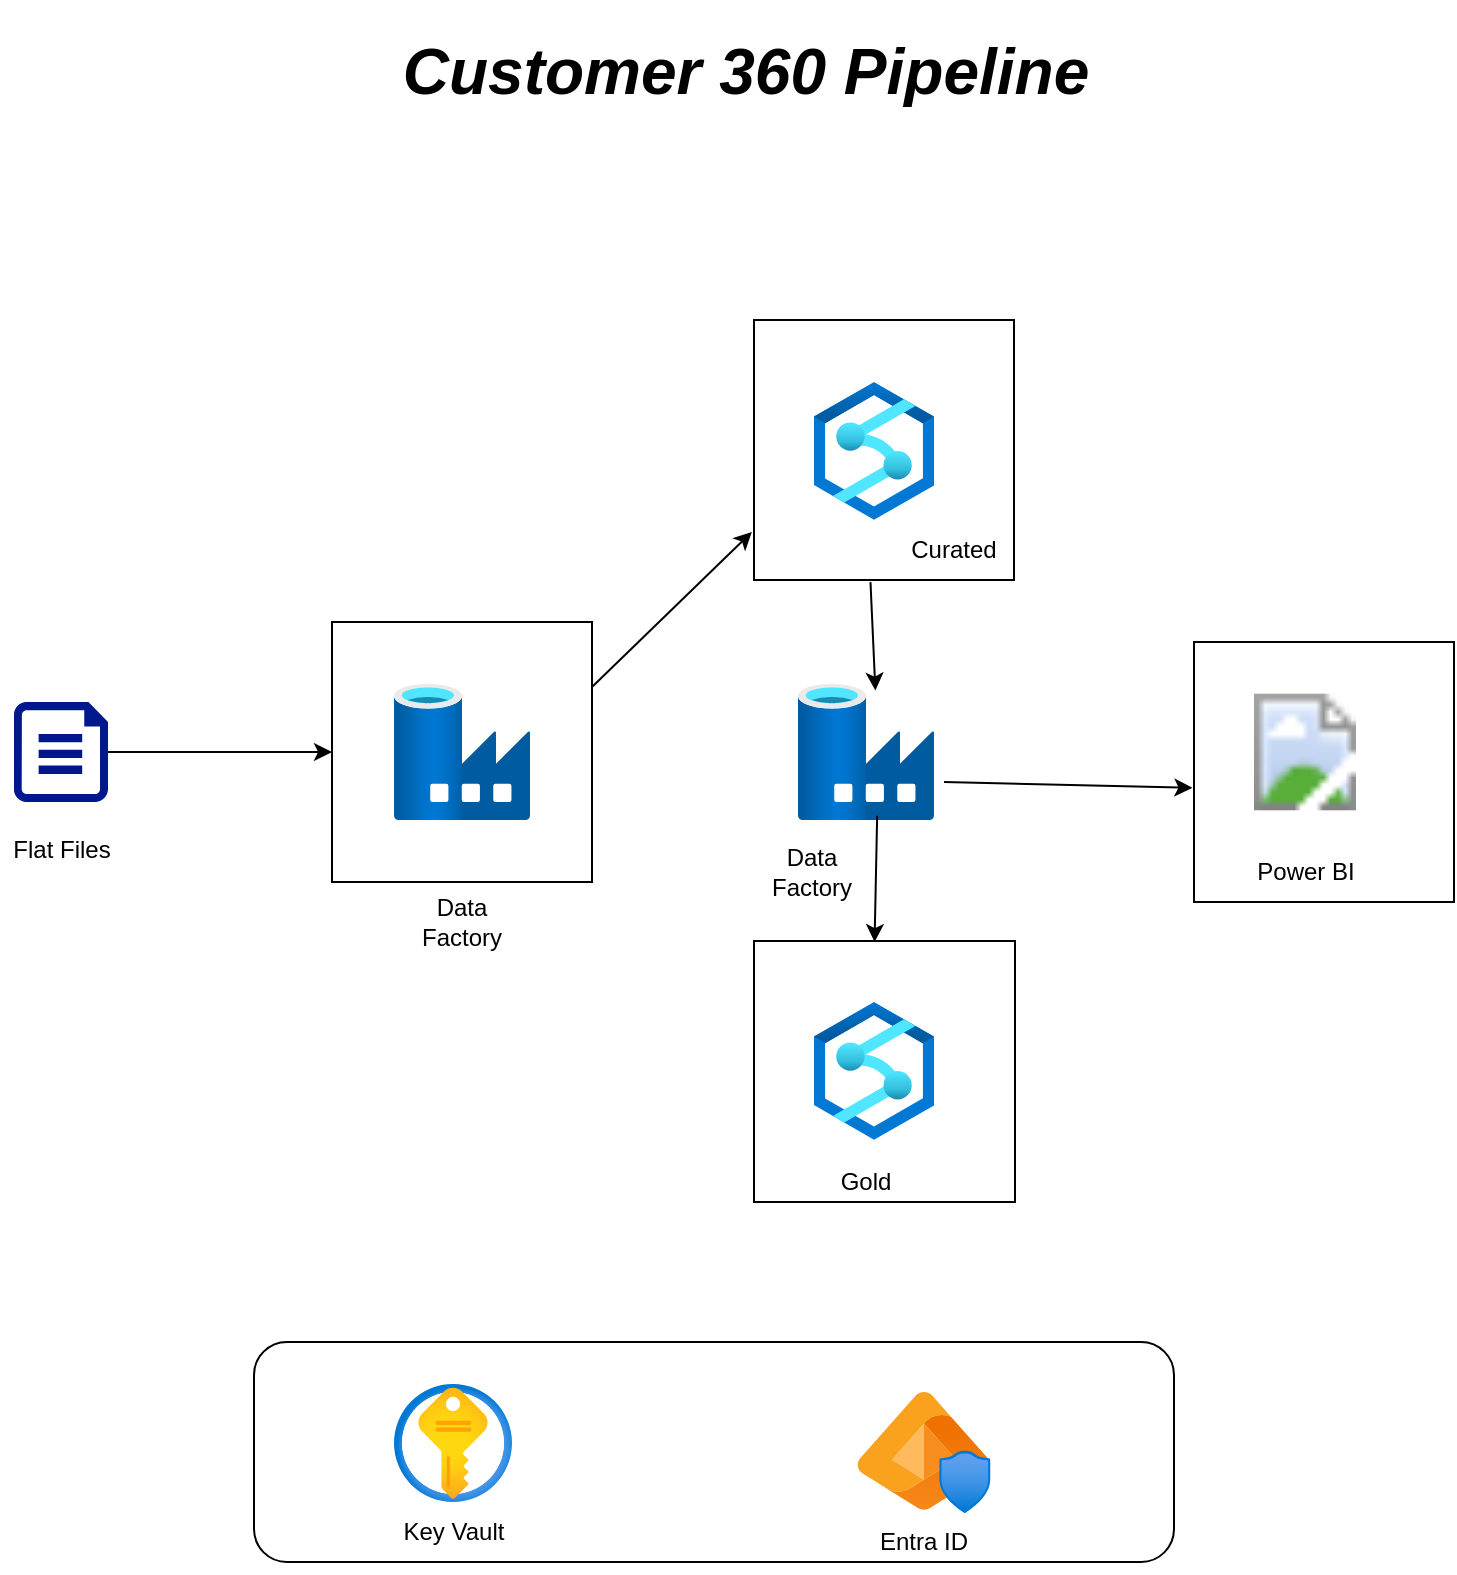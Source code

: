 <mxfile version="26.1.0">
  <diagram name="Page-1" id="jRIkNowXIHmUUiCj-9zD">
    <mxGraphModel dx="1315" dy="1760" grid="1" gridSize="10" guides="1" tooltips="1" connect="1" arrows="1" fold="1" page="1" pageScale="1" pageWidth="850" pageHeight="1100" math="0" shadow="0">
      <root>
        <mxCell id="0" />
        <mxCell id="1" parent="0" />
        <mxCell id="jkkhLsWOZfeSYtvW_FcO-1" value="" style="sketch=0;aspect=fixed;pointerEvents=1;shadow=0;dashed=0;html=1;strokeColor=none;labelPosition=center;verticalLabelPosition=bottom;verticalAlign=top;align=center;fillColor=#00188D;shape=mxgraph.azure.file" vertex="1" parent="1">
          <mxGeometry x="90" y="220" width="47" height="50" as="geometry" />
        </mxCell>
        <mxCell id="jkkhLsWOZfeSYtvW_FcO-2" value="" style="image;aspect=fixed;html=1;points=[];align=center;fontSize=12;image=img/lib/azure2/databases/Data_Factory.svg;" vertex="1" parent="1">
          <mxGeometry x="280" y="211" width="68" height="68" as="geometry" />
        </mxCell>
        <mxCell id="jkkhLsWOZfeSYtvW_FcO-4" style="edgeStyle=orthogonalEdgeStyle;rounded=0;orthogonalLoop=1;jettySize=auto;html=1;exitX=1;exitY=0.5;exitDx=0;exitDy=0;exitPerimeter=0;entryX=0;entryY=0.5;entryDx=0;entryDy=0;" edge="1" parent="1" source="jkkhLsWOZfeSYtvW_FcO-1" target="jkkhLsWOZfeSYtvW_FcO-29">
          <mxGeometry relative="1" as="geometry">
            <mxPoint x="280" y="244" as="targetPoint" />
          </mxGeometry>
        </mxCell>
        <mxCell id="jkkhLsWOZfeSYtvW_FcO-5" value="" style="image;aspect=fixed;html=1;points=[];align=center;fontSize=12;image=img/lib/azure2/analytics/Azure_Synapse_Analytics.svg;" vertex="1" parent="1">
          <mxGeometry x="490" y="60" width="60" height="69" as="geometry" />
        </mxCell>
        <mxCell id="jkkhLsWOZfeSYtvW_FcO-6" value="" style="endArrow=classic;html=1;rounded=0;exitX=1;exitY=0.25;exitDx=0;exitDy=0;entryX=-0.008;entryY=0.815;entryDx=0;entryDy=0;entryPerimeter=0;" edge="1" parent="1" source="jkkhLsWOZfeSYtvW_FcO-29" target="jkkhLsWOZfeSYtvW_FcO-26">
          <mxGeometry width="50" height="50" relative="1" as="geometry">
            <mxPoint x="400" y="320" as="sourcePoint" />
            <mxPoint x="450" y="270" as="targetPoint" />
          </mxGeometry>
        </mxCell>
        <mxCell id="jkkhLsWOZfeSYtvW_FcO-7" value="" style="image;aspect=fixed;html=1;points=[];align=center;fontSize=12;image=img/lib/azure2/analytics/Azure_Synapse_Analytics.svg;" vertex="1" parent="1">
          <mxGeometry x="490" y="370" width="60" height="69" as="geometry" />
        </mxCell>
        <mxCell id="jkkhLsWOZfeSYtvW_FcO-8" value="" style="image;aspect=fixed;html=1;points=[];align=center;fontSize=12;image=img/lib/azure2/databases/Data_Factory.svg;" vertex="1" parent="1">
          <mxGeometry x="482" y="211" width="68" height="68" as="geometry" />
        </mxCell>
        <mxCell id="jkkhLsWOZfeSYtvW_FcO-9" value="" style="endArrow=classic;html=1;rounded=0;exitX=0.448;exitY=1.008;exitDx=0;exitDy=0;exitPerimeter=0;entryX=0.569;entryY=0.048;entryDx=0;entryDy=0;entryPerimeter=0;" edge="1" parent="1" source="jkkhLsWOZfeSYtvW_FcO-26" target="jkkhLsWOZfeSYtvW_FcO-8">
          <mxGeometry width="50" height="50" relative="1" as="geometry">
            <mxPoint x="400" y="320" as="sourcePoint" />
            <mxPoint x="450" y="270" as="targetPoint" />
          </mxGeometry>
        </mxCell>
        <mxCell id="jkkhLsWOZfeSYtvW_FcO-10" value="" style="endArrow=classic;html=1;rounded=0;entryX=0.462;entryY=0.004;entryDx=0;entryDy=0;exitX=0.582;exitY=0.968;exitDx=0;exitDy=0;exitPerimeter=0;entryPerimeter=0;" edge="1" parent="1" source="jkkhLsWOZfeSYtvW_FcO-8" target="jkkhLsWOZfeSYtvW_FcO-27">
          <mxGeometry width="50" height="50" relative="1" as="geometry">
            <mxPoint x="400" y="320" as="sourcePoint" />
            <mxPoint x="450" y="270" as="targetPoint" />
          </mxGeometry>
        </mxCell>
        <mxCell id="jkkhLsWOZfeSYtvW_FcO-11" value="" style="image;aspect=fixed;html=1;points=[];align=center;fontSize=12;image=img/lib/azure2/power_platform/PowerBI.svg;" vertex="1" parent="1">
          <mxGeometry x="710" y="211" width="51" height="68" as="geometry" />
        </mxCell>
        <mxCell id="jkkhLsWOZfeSYtvW_FcO-12" value="" style="endArrow=classic;html=1;rounded=0;entryX=-0.006;entryY=0.561;entryDx=0;entryDy=0;entryPerimeter=0;" edge="1" parent="1" target="jkkhLsWOZfeSYtvW_FcO-25">
          <mxGeometry width="50" height="50" relative="1" as="geometry">
            <mxPoint x="555" y="260" as="sourcePoint" />
            <mxPoint x="450" y="270" as="targetPoint" />
          </mxGeometry>
        </mxCell>
        <mxCell id="jkkhLsWOZfeSYtvW_FcO-13" value="" style="rounded=1;whiteSpace=wrap;html=1;" vertex="1" parent="1">
          <mxGeometry x="210" y="540" width="460" height="110" as="geometry" />
        </mxCell>
        <mxCell id="jkkhLsWOZfeSYtvW_FcO-14" value="" style="image;aspect=fixed;html=1;points=[];align=center;fontSize=12;image=img/lib/azure2/security/Key_Vaults.svg;" vertex="1" parent="1">
          <mxGeometry x="280" y="561" width="59" height="59" as="geometry" />
        </mxCell>
        <mxCell id="jkkhLsWOZfeSYtvW_FcO-15" value="" style="image;aspect=fixed;html=1;points=[];align=center;fontSize=12;image=img/lib/azure2/identity/Entra_ID_Protection.svg;" vertex="1" parent="1">
          <mxGeometry x="511" y="565" width="68" height="60.44" as="geometry" />
        </mxCell>
        <mxCell id="jkkhLsWOZfeSYtvW_FcO-16" value="Power BI" style="text;html=1;align=center;verticalAlign=middle;whiteSpace=wrap;rounded=0;" vertex="1" parent="1">
          <mxGeometry x="705.5" y="290" width="60" height="30" as="geometry" />
        </mxCell>
        <mxCell id="jkkhLsWOZfeSYtvW_FcO-17" value="Flat Files" style="text;html=1;align=center;verticalAlign=middle;whiteSpace=wrap;rounded=0;" vertex="1" parent="1">
          <mxGeometry x="83.5" y="279" width="60" height="30" as="geometry" />
        </mxCell>
        <mxCell id="jkkhLsWOZfeSYtvW_FcO-18" value="Data Factory" style="text;html=1;align=center;verticalAlign=middle;whiteSpace=wrap;rounded=0;" vertex="1" parent="1">
          <mxGeometry x="284" y="310" width="60" height="40" as="geometry" />
        </mxCell>
        <mxCell id="jkkhLsWOZfeSYtvW_FcO-19" value="Data Factory" style="text;html=1;align=center;verticalAlign=middle;whiteSpace=wrap;rounded=0;" vertex="1" parent="1">
          <mxGeometry x="459" y="290" width="60" height="30" as="geometry" />
        </mxCell>
        <mxCell id="jkkhLsWOZfeSYtvW_FcO-20" value="Curated" style="text;html=1;align=center;verticalAlign=middle;whiteSpace=wrap;rounded=0;" vertex="1" parent="1">
          <mxGeometry x="530" y="129" width="60" height="30" as="geometry" />
        </mxCell>
        <mxCell id="jkkhLsWOZfeSYtvW_FcO-21" value="Gold" style="text;html=1;align=center;verticalAlign=middle;whiteSpace=wrap;rounded=0;" vertex="1" parent="1">
          <mxGeometry x="486" y="450" width="60" height="20" as="geometry" />
        </mxCell>
        <mxCell id="jkkhLsWOZfeSYtvW_FcO-22" value="Key Vault" style="text;html=1;align=center;verticalAlign=middle;whiteSpace=wrap;rounded=0;" vertex="1" parent="1">
          <mxGeometry x="280" y="620" width="60" height="30" as="geometry" />
        </mxCell>
        <mxCell id="jkkhLsWOZfeSYtvW_FcO-23" value="Entra ID" style="text;html=1;align=center;verticalAlign=middle;whiteSpace=wrap;rounded=0;" vertex="1" parent="1">
          <mxGeometry x="515" y="625.44" width="60" height="30" as="geometry" />
        </mxCell>
        <mxCell id="jkkhLsWOZfeSYtvW_FcO-25" value="" style="whiteSpace=wrap;html=1;aspect=fixed;fillColor=none;" vertex="1" parent="1">
          <mxGeometry x="680" y="190" width="130" height="130" as="geometry" />
        </mxCell>
        <mxCell id="jkkhLsWOZfeSYtvW_FcO-26" value="" style="whiteSpace=wrap;html=1;aspect=fixed;fillColor=none;" vertex="1" parent="1">
          <mxGeometry x="460" y="29" width="130" height="130" as="geometry" />
        </mxCell>
        <mxCell id="jkkhLsWOZfeSYtvW_FcO-27" value="" style="whiteSpace=wrap;html=1;aspect=fixed;fillColor=none;" vertex="1" parent="1">
          <mxGeometry x="460" y="339.5" width="130.5" height="130.5" as="geometry" />
        </mxCell>
        <mxCell id="jkkhLsWOZfeSYtvW_FcO-29" value="" style="whiteSpace=wrap;html=1;aspect=fixed;fillColor=none;" vertex="1" parent="1">
          <mxGeometry x="249" y="180" width="130" height="130" as="geometry" />
        </mxCell>
        <mxCell id="jkkhLsWOZfeSYtvW_FcO-30" value="&lt;h1&gt;&lt;b&gt;&lt;i&gt;&lt;font style=&quot;font-size: 32px;&quot;&gt;Customer 360 Pipeline&lt;/font&gt;&lt;/i&gt;&lt;/b&gt;&lt;/h1&gt;" style="text;html=1;align=center;verticalAlign=middle;whiteSpace=wrap;rounded=0;" vertex="1" parent="1">
          <mxGeometry x="145.5" y="-120" width="620" height="50" as="geometry" />
        </mxCell>
      </root>
    </mxGraphModel>
  </diagram>
</mxfile>
